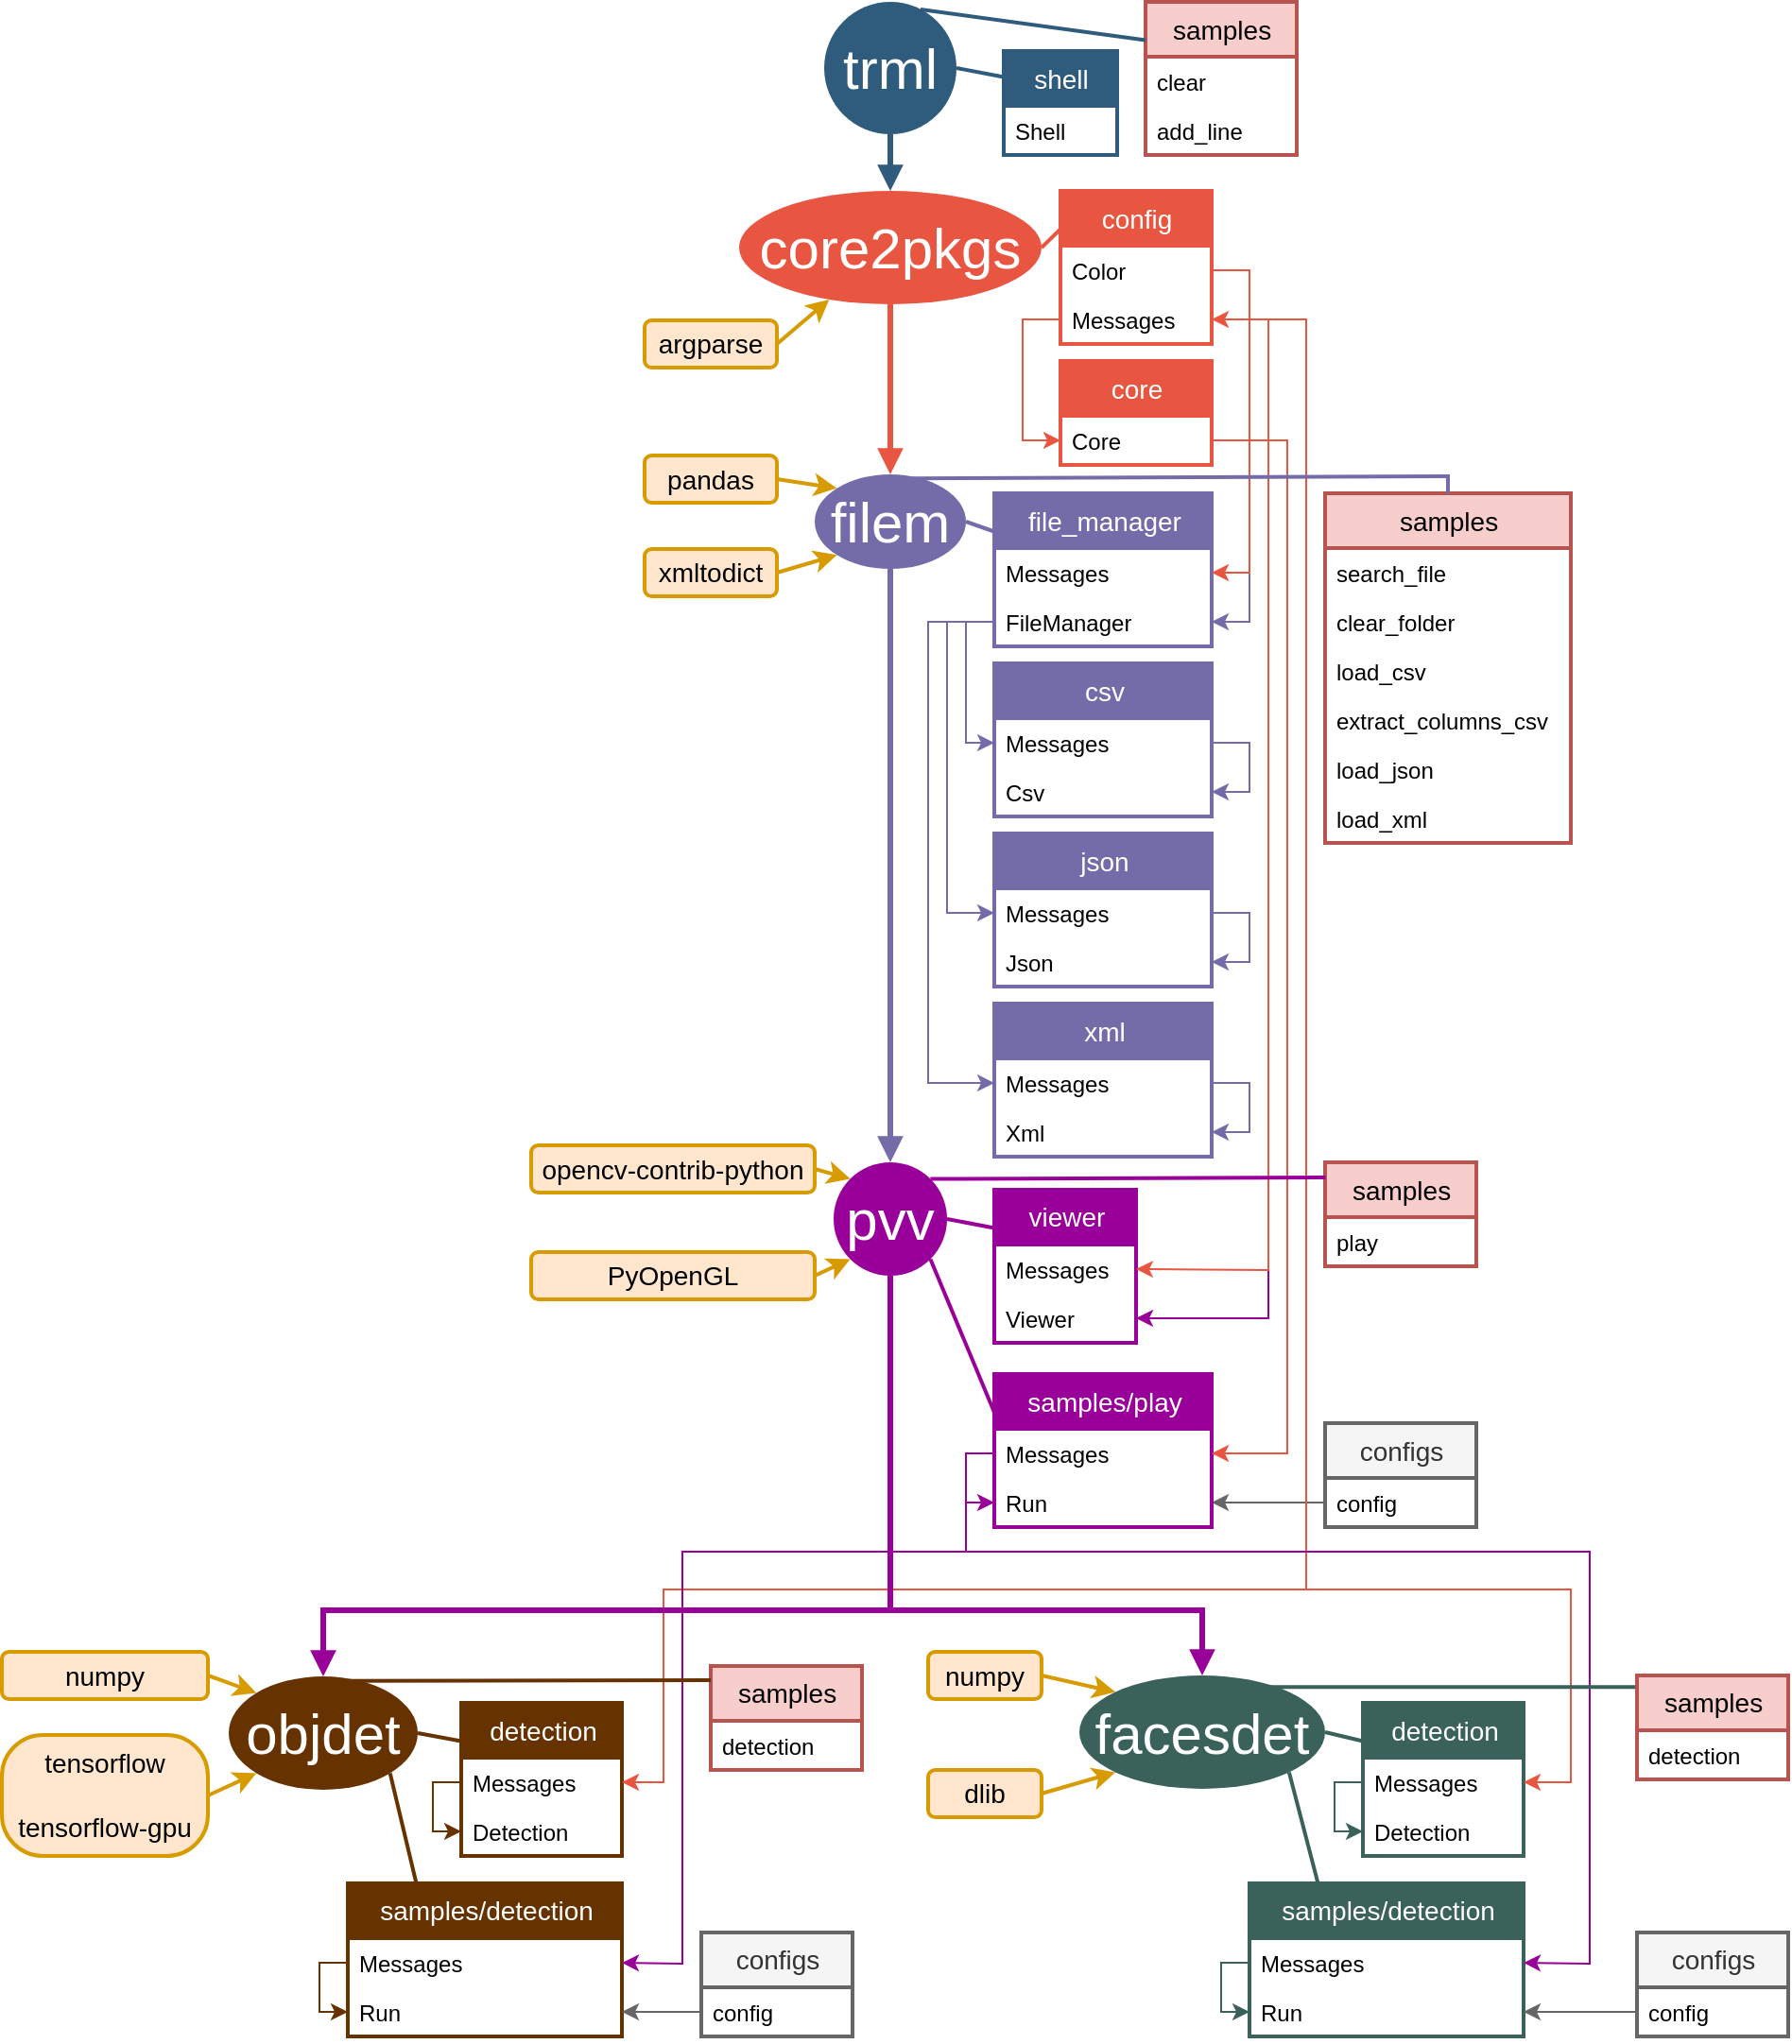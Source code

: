 <mxfile version="12.2.6" type="github" pages="1">
  <diagram id="X22sX5QwYgRkkETN-2Oq" name="Package_tree">
    <mxGraphModel dx="1172" dy="750" grid="1" gridSize="10" guides="1" tooltips="1" connect="1" arrows="1" fold="1" page="1" pageScale="1" pageWidth="827" pageHeight="1169" background="none" math="0" shadow="0">
      <root>
        <mxCell id="0"/>
        <mxCell id="1" parent="0"/>
        <mxCell id="KumTwc9kImUSRbm_J5hq-8" value="" style="edgeStyle=none;endArrow=none;strokeWidth=2;strokeColor=#2F5B7C;html=1;entryX=1;entryY=0.5;entryDx=0;entryDy=0;exitX=0;exitY=0.25;exitDx=0;exitDy=0;" parent="1" source="KumTwc9kImUSRbm_J5hq-26" target="KumTwc9kImUSRbm_J5hq-11" edge="1">
          <mxGeometry x="-644.5" y="-105" width="100" height="100" as="geometry">
            <mxPoint x="1300" y="45" as="sourcePoint"/>
            <mxPoint x="1220" y="50" as="targetPoint"/>
            <Array as="points"/>
          </mxGeometry>
        </mxCell>
        <mxCell id="KumTwc9kImUSRbm_J5hq-64" value="" style="edgeStyle=orthogonalEdgeStyle;rounded=0;orthogonalLoop=1;jettySize=auto;html=1;startSize=30;strokeColor=#2F5B7C;strokeWidth=3;fontSize=30;fontColor=#000000;endArrow=block;endFill=1;" parent="1" source="KumTwc9kImUSRbm_J5hq-11" target="KumTwc9kImUSRbm_J5hq-63" edge="1">
          <mxGeometry relative="1" as="geometry"/>
        </mxCell>
        <mxCell id="KumTwc9kImUSRbm_J5hq-11" value="trml" style="ellipse;whiteSpace=wrap;html=1;shadow=0;fontFamily=Helvetica;fontSize=30;fontColor=#FFFFFF;align=center;strokeColor=none;strokeWidth=6;fillColor=#2F5B7C;fontStyle=0;gradientColor=none;aspect=fixed;" parent="1" vertex="1">
          <mxGeometry x="1205" y="10" width="70" height="70" as="geometry"/>
        </mxCell>
        <mxCell id="KumTwc9kImUSRbm_J5hq-63" value="core2pkgs" style="ellipse;whiteSpace=wrap;html=1;shadow=0;fontFamily=Helvetica;fontSize=30;fontColor=#FFFFFF;align=center;strokeColor=none;strokeWidth=6;fillColor=#E85642;fontStyle=0;gradientColor=none;" parent="1" vertex="1">
          <mxGeometry x="1160" y="110" width="160" height="60" as="geometry"/>
        </mxCell>
        <mxCell id="KumTwc9kImUSRbm_J5hq-26" value="shell" style="swimlane;fontStyle=0;childLayout=stackLayout;horizontal=1;startSize=29;fillColor=#2F5B7C;horizontalStack=0;resizeParent=1;resizeParentMax=0;resizeLast=0;collapsible=1;marginBottom=0;swimlaneFillColor=#ffffff;align=center;fontSize=14;rounded=0;shadow=0;strokeWidth=2;fontColor=#FFFFFF;spacing=2;spacingTop=0;strokeColor=#2F5B7C;swimlaneLine=1;html=1;overflow=visible;" parent="1" vertex="1">
          <mxGeometry x="1300" y="36" width="60" height="55" as="geometry">
            <mxRectangle x="1300" y="10" width="70" height="30" as="alternateBounds"/>
          </mxGeometry>
        </mxCell>
        <mxCell id="KumTwc9kImUSRbm_J5hq-27" value="Shell" style="text;spacingLeft=4;spacingRight=4;overflow=hidden;rotatable=0;points=[[0,0.5],[1,0.5]];portConstraint=eastwest;fontSize=12;perimeterSpacing=0;" parent="KumTwc9kImUSRbm_J5hq-26" vertex="1">
          <mxGeometry y="29" width="60" height="26" as="geometry"/>
        </mxCell>
        <mxCell id="KumTwc9kImUSRbm_J5hq-65" value="" style="edgeStyle=none;endArrow=none;strokeWidth=2;strokeColor=#E85642;html=1;entryX=1;entryY=0.5;entryDx=0;entryDy=0;exitX=0;exitY=0.25;exitDx=0;exitDy=0;rounded=1;" parent="1" source="KumTwc9kImUSRbm_J5hq-66" target="KumTwc9kImUSRbm_J5hq-63" edge="1">
          <mxGeometry x="-609.5" y="-5" width="100" height="100" as="geometry">
            <mxPoint x="1335" y="145" as="sourcePoint"/>
            <mxPoint x="1300.0" y="120" as="targetPoint"/>
            <Array as="points"/>
          </mxGeometry>
        </mxCell>
        <mxCell id="KumTwc9kImUSRbm_J5hq-66" value="config" style="swimlane;fontStyle=0;childLayout=stackLayout;horizontal=1;startSize=29;fillColor=#E85642;horizontalStack=0;resizeParent=1;resizeParentMax=0;resizeLast=0;collapsible=1;marginBottom=0;swimlaneFillColor=#ffffff;align=center;fontSize=14;rounded=0;shadow=0;strokeWidth=2;fontColor=#FFFFFF;spacing=2;spacingTop=0;strokeColor=#E85642;swimlaneLine=1;html=1;overflow=visible;" parent="1" vertex="1">
          <mxGeometry x="1330" y="110" width="80" height="81" as="geometry">
            <mxRectangle x="1330" y="110" width="70" height="30" as="alternateBounds"/>
          </mxGeometry>
        </mxCell>
        <mxCell id="KumTwc9kImUSRbm_J5hq-67" value="Color" style="text;spacingLeft=4;spacingRight=4;overflow=hidden;rotatable=0;points=[[0,0.5],[1,0.5]];portConstraint=eastwest;fontSize=12;perimeterSpacing=0;" parent="KumTwc9kImUSRbm_J5hq-66" vertex="1">
          <mxGeometry y="29" width="80" height="26" as="geometry"/>
        </mxCell>
        <mxCell id="KumTwc9kImUSRbm_J5hq-70" value="Messages" style="text;spacingLeft=4;spacingRight=4;overflow=hidden;rotatable=0;points=[[0,0.5],[1,0.5]];portConstraint=eastwest;fontSize=12;perimeterSpacing=0;" parent="KumTwc9kImUSRbm_J5hq-66" vertex="1">
          <mxGeometry y="55" width="80" height="26" as="geometry"/>
        </mxCell>
        <mxCell id="KumTwc9kImUSRbm_J5hq-71" value="" style="edgeStyle=none;endArrow=classic;strokeWidth=1;strokeColor=#E85642;html=1;entryX=1;entryY=0.5;entryDx=0;entryDy=0;rounded=0;exitX=1;exitY=0.5;exitDx=0;exitDy=0;endFill=1;" parent="KumTwc9kImUSRbm_J5hq-66" source="KumTwc9kImUSRbm_J5hq-67" target="KumTwc9kImUSRbm_J5hq-70" edge="1">
          <mxGeometry x="-1934.5" y="-105" width="100" height="100" as="geometry">
            <mxPoint x="145" y="42" as="sourcePoint"/>
            <mxPoint x="-5.0" y="40" as="targetPoint"/>
            <Array as="points">
              <mxPoint x="100" y="42"/>
              <mxPoint x="100" y="68"/>
            </Array>
          </mxGeometry>
        </mxCell>
        <mxCell id="KumTwc9kImUSRbm_J5hq-69" value="" style="rounded=1;orthogonalLoop=1;jettySize=auto;html=1;startSize=30;endArrow=classic;endFill=1;strokeColor=#D79B00;strokeWidth=2;fontSize=30;fontColor=#000000;exitX=1;exitY=0.5;exitDx=0;exitDy=0;" parent="1" source="KumTwc9kImUSRbm_J5hq-132" target="KumTwc9kImUSRbm_J5hq-63" edge="1">
          <mxGeometry relative="1" as="geometry">
            <mxPoint x="1180" y="190.5" as="sourcePoint"/>
          </mxGeometry>
        </mxCell>
        <mxCell id="KumTwc9kImUSRbm_J5hq-72" value="core" style="swimlane;fontStyle=0;childLayout=stackLayout;horizontal=1;startSize=29;fillColor=#E85642;horizontalStack=0;resizeParent=1;resizeParentMax=0;resizeLast=0;collapsible=1;marginBottom=0;swimlaneFillColor=#ffffff;align=center;fontSize=14;rounded=0;shadow=0;strokeWidth=2;fontColor=#FFFFFF;spacing=2;spacingTop=0;strokeColor=#E85642;swimlaneLine=1;html=1;overflow=visible;" parent="1" vertex="1">
          <mxGeometry x="1330" y="200" width="80" height="55" as="geometry">
            <mxRectangle x="1330" y="200" width="70" height="30" as="alternateBounds"/>
          </mxGeometry>
        </mxCell>
        <mxCell id="KumTwc9kImUSRbm_J5hq-73" value="Core" style="text;spacingLeft=4;spacingRight=4;overflow=hidden;rotatable=0;points=[[0,0.5],[1,0.5]];portConstraint=eastwest;fontSize=12;perimeterSpacing=0;" parent="KumTwc9kImUSRbm_J5hq-72" vertex="1">
          <mxGeometry y="29" width="80" height="26" as="geometry"/>
        </mxCell>
        <mxCell id="KumTwc9kImUSRbm_J5hq-75" value="" style="edgeStyle=none;endArrow=classic;strokeWidth=1;strokeColor=#E85642;html=1;entryX=0;entryY=0.5;entryDx=0;entryDy=0;rounded=0;exitX=0;exitY=0.5;exitDx=0;exitDy=0;endFill=1;" parent="1" source="KumTwc9kImUSRbm_J5hq-70" target="KumTwc9kImUSRbm_J5hq-73" edge="1">
          <mxGeometry x="-599.5" y="95" width="100" height="100" as="geometry">
            <mxPoint x="1480" y="242" as="sourcePoint"/>
            <mxPoint x="1330.0" y="240" as="targetPoint"/>
            <Array as="points">
              <mxPoint x="1310" y="178"/>
              <mxPoint x="1310" y="242"/>
            </Array>
          </mxGeometry>
        </mxCell>
        <mxCell id="KumTwc9kImUSRbm_J5hq-78" value="samples" style="swimlane;fontStyle=0;childLayout=stackLayout;horizontal=1;startSize=29;fillColor=#f8cecc;horizontalStack=0;resizeParent=1;resizeParentMax=0;resizeLast=0;collapsible=1;marginBottom=0;swimlaneFillColor=#ffffff;align=center;fontSize=14;rounded=0;shadow=0;strokeWidth=2;spacing=2;spacingTop=0;strokeColor=#B85450;swimlaneLine=1;html=1;overflow=visible;" parent="1" vertex="1">
          <mxGeometry x="1375" y="10" width="80" height="81" as="geometry">
            <mxRectangle x="1375" y="10" width="70" height="30" as="alternateBounds"/>
          </mxGeometry>
        </mxCell>
        <mxCell id="KumTwc9kImUSRbm_J5hq-79" value="clear" style="text;spacingLeft=4;spacingRight=4;overflow=hidden;rotatable=0;points=[[0,0.5],[1,0.5]];portConstraint=eastwest;fontSize=12;perimeterSpacing=0;" parent="KumTwc9kImUSRbm_J5hq-78" vertex="1">
          <mxGeometry y="29" width="80" height="26" as="geometry"/>
        </mxCell>
        <mxCell id="KumTwc9kImUSRbm_J5hq-80" value="add_line" style="text;spacingLeft=4;spacingRight=4;overflow=hidden;rotatable=0;points=[[0,0.5],[1,0.5]];portConstraint=eastwest;fontSize=12;perimeterSpacing=0;" parent="KumTwc9kImUSRbm_J5hq-78" vertex="1">
          <mxGeometry y="55" width="80" height="26" as="geometry"/>
        </mxCell>
        <mxCell id="KumTwc9kImUSRbm_J5hq-85" value="" style="edgeStyle=none;endArrow=none;strokeWidth=2;strokeColor=#2F5B7C;html=1;rounded=0;exitX=0;exitY=0.25;exitDx=0;exitDy=0;" parent="1" source="KumTwc9kImUSRbm_J5hq-78" edge="1">
          <mxGeometry x="-634.5" y="-95" width="100" height="100" as="geometry">
            <mxPoint x="1470" y="70" as="sourcePoint"/>
            <mxPoint x="1256" y="14" as="targetPoint"/>
          </mxGeometry>
        </mxCell>
        <mxCell id="KumTwc9kImUSRbm_J5hq-86" value="filem" style="ellipse;whiteSpace=wrap;html=1;shadow=0;fontFamily=Helvetica;fontSize=30;fontColor=#FFFFFF;align=center;strokeColor=none;strokeWidth=6;fillColor=#736CA8;fontStyle=0;gradientColor=none;" parent="1" vertex="1">
          <mxGeometry x="1200" y="260" width="80" height="50" as="geometry"/>
        </mxCell>
        <mxCell id="KumTwc9kImUSRbm_J5hq-89" value="" style="edgeStyle=orthogonalEdgeStyle;rounded=0;orthogonalLoop=1;jettySize=auto;html=1;startSize=30;strokeColor=#E85642;strokeWidth=3;fontSize=30;fontColor=#000000;endArrow=block;endFill=1;exitX=0.5;exitY=1;exitDx=0;exitDy=0;entryX=0.5;entryY=0;entryDx=0;entryDy=0;" parent="1" source="KumTwc9kImUSRbm_J5hq-63" target="KumTwc9kImUSRbm_J5hq-86" edge="1">
          <mxGeometry relative="1" as="geometry">
            <mxPoint x="1250" y="90" as="sourcePoint"/>
            <mxPoint x="1250" y="120" as="targetPoint"/>
          </mxGeometry>
        </mxCell>
        <mxCell id="KumTwc9kImUSRbm_J5hq-94" value="" style="rounded=1;orthogonalLoop=1;jettySize=auto;html=1;startSize=30;endArrow=classic;endFill=1;strokeColor=#D79B00;strokeWidth=2;fontSize=30;fontColor=#000000;exitX=1;exitY=0.5;exitDx=0;exitDy=0;entryX=0;entryY=0;entryDx=0;entryDy=0;" parent="1" source="KumTwc9kImUSRbm_J5hq-133" target="KumTwc9kImUSRbm_J5hq-86" edge="1">
          <mxGeometry relative="1" as="geometry">
            <mxPoint x="1197.118" y="273.142" as="targetPoint"/>
            <mxPoint x="1180" y="262.5" as="sourcePoint"/>
          </mxGeometry>
        </mxCell>
        <mxCell id="KumTwc9kImUSRbm_J5hq-99" value="" style="rounded=1;orthogonalLoop=1;jettySize=auto;html=1;startSize=30;endArrow=classic;endFill=1;strokeColor=#D79B00;strokeWidth=2;fontSize=30;fontColor=#000000;exitX=1;exitY=0.5;exitDx=0;exitDy=0;entryX=0;entryY=1;entryDx=0;entryDy=0;" parent="1" source="KumTwc9kImUSRbm_J5hq-134" target="KumTwc9kImUSRbm_J5hq-86" edge="1">
          <mxGeometry relative="1" as="geometry">
            <mxPoint x="1197.118" y="313.142" as="targetPoint"/>
            <mxPoint x="1180" y="312.5" as="sourcePoint"/>
          </mxGeometry>
        </mxCell>
        <mxCell id="KumTwc9kImUSRbm_J5hq-101" value="file_manager" style="swimlane;fontStyle=0;childLayout=stackLayout;horizontal=1;startSize=29;fillColor=#736CA8;horizontalStack=0;resizeParent=1;resizeParentMax=0;resizeLast=0;collapsible=1;marginBottom=0;swimlaneFillColor=#ffffff;align=center;fontSize=14;rounded=0;shadow=0;strokeWidth=2;fontColor=#FFFFFF;spacing=2;spacingTop=0;strokeColor=#736CA8;swimlaneLine=1;html=1;overflow=visible;" parent="1" vertex="1">
          <mxGeometry x="1295" y="270" width="115" height="81" as="geometry">
            <mxRectangle x="1295" y="270" width="70" height="30" as="alternateBounds"/>
          </mxGeometry>
        </mxCell>
        <mxCell id="KumTwc9kImUSRbm_J5hq-102" value="Messages" style="text;spacingLeft=4;spacingRight=4;overflow=hidden;rotatable=0;points=[[0,0.5],[1,0.5]];portConstraint=eastwest;fontSize=12;perimeterSpacing=0;" parent="KumTwc9kImUSRbm_J5hq-101" vertex="1">
          <mxGeometry y="29" width="115" height="26" as="geometry"/>
        </mxCell>
        <mxCell id="KumTwc9kImUSRbm_J5hq-104" value="FileManager" style="text;spacingLeft=4;spacingRight=4;overflow=hidden;rotatable=0;points=[[0,0.5],[1,0.5]];portConstraint=eastwest;fontSize=12;perimeterSpacing=0;" parent="KumTwc9kImUSRbm_J5hq-101" vertex="1">
          <mxGeometry y="55" width="115" height="26" as="geometry"/>
        </mxCell>
        <mxCell id="KumTwc9kImUSRbm_J5hq-105" value="" style="edgeStyle=none;endArrow=classic;strokeWidth=1;strokeColor=#736CA8;html=1;entryX=1;entryY=0.5;entryDx=0;entryDy=0;rounded=0;endFill=1;" parent="KumTwc9kImUSRbm_J5hq-101" target="KumTwc9kImUSRbm_J5hq-104" edge="1">
          <mxGeometry x="-3219.5" y="-365" width="100" height="100" as="geometry">
            <mxPoint x="135" y="42" as="sourcePoint"/>
            <mxPoint x="125" y="-82" as="targetPoint"/>
            <Array as="points">
              <mxPoint x="135" y="68"/>
            </Array>
          </mxGeometry>
        </mxCell>
        <mxCell id="KumTwc9kImUSRbm_J5hq-103" value="" style="edgeStyle=none;endArrow=none;strokeWidth=2;strokeColor=#736CA8;html=1;entryX=1;entryY=0.5;entryDx=0;entryDy=0;exitX=0;exitY=0.25;exitDx=0;exitDy=0;rounded=1;" parent="1" source="KumTwc9kImUSRbm_J5hq-101" target="KumTwc9kImUSRbm_J5hq-86" edge="1">
          <mxGeometry x="-599.5" y="5" width="100" height="100" as="geometry">
            <mxPoint x="1340" y="162" as="sourcePoint"/>
            <mxPoint x="1330.0" y="150" as="targetPoint"/>
            <Array as="points"/>
          </mxGeometry>
        </mxCell>
        <mxCell id="KumTwc9kImUSRbm_J5hq-106" value="" style="edgeStyle=none;endArrow=classic;strokeWidth=1;strokeColor=#E85642;html=1;rounded=0;endFill=1;entryX=1;entryY=0.5;entryDx=0;entryDy=0;" parent="1" target="KumTwc9kImUSRbm_J5hq-102" edge="1">
          <mxGeometry x="-3209.5" y="-355" width="100" height="100" as="geometry">
            <mxPoint x="1430" y="178" as="sourcePoint"/>
            <mxPoint x="1410" y="310" as="targetPoint"/>
            <Array as="points">
              <mxPoint x="1430" y="312"/>
            </Array>
          </mxGeometry>
        </mxCell>
        <mxCell id="KumTwc9kImUSRbm_J5hq-108" value="csv" style="swimlane;fontStyle=0;childLayout=stackLayout;horizontal=1;startSize=29;fillColor=#736CA8;horizontalStack=0;resizeParent=1;resizeParentMax=0;resizeLast=0;collapsible=1;marginBottom=0;swimlaneFillColor=#ffffff;align=center;fontSize=14;rounded=0;shadow=0;strokeWidth=2;fontColor=#FFFFFF;spacing=2;spacingTop=0;strokeColor=#736CA8;swimlaneLine=1;html=1;overflow=visible;" parent="1" vertex="1">
          <mxGeometry x="1295" y="360" width="115" height="81" as="geometry">
            <mxRectangle x="1300" y="260" width="70" height="30" as="alternateBounds"/>
          </mxGeometry>
        </mxCell>
        <mxCell id="KumTwc9kImUSRbm_J5hq-109" value="Messages" style="text;spacingLeft=4;spacingRight=4;overflow=hidden;rotatable=0;points=[[0,0.5],[1,0.5]];portConstraint=eastwest;fontSize=12;perimeterSpacing=0;" parent="KumTwc9kImUSRbm_J5hq-108" vertex="1">
          <mxGeometry y="29" width="115" height="26" as="geometry"/>
        </mxCell>
        <mxCell id="KumTwc9kImUSRbm_J5hq-110" value="Csv" style="text;spacingLeft=4;spacingRight=4;overflow=hidden;rotatable=0;points=[[0,0.5],[1,0.5]];portConstraint=eastwest;fontSize=12;perimeterSpacing=0;" parent="KumTwc9kImUSRbm_J5hq-108" vertex="1">
          <mxGeometry y="55" width="115" height="26" as="geometry"/>
        </mxCell>
        <mxCell id="KumTwc9kImUSRbm_J5hq-112" value="" style="edgeStyle=none;endArrow=classic;strokeWidth=1;strokeColor=#736CA8;html=1;entryX=1;entryY=0.5;entryDx=0;entryDy=0;rounded=0;endFill=1;exitX=1;exitY=0.5;exitDx=0;exitDy=0;" parent="KumTwc9kImUSRbm_J5hq-108" source="KumTwc9kImUSRbm_J5hq-109" target="KumTwc9kImUSRbm_J5hq-110" edge="1">
          <mxGeometry x="-3209.5" y="-355" width="100" height="100" as="geometry">
            <mxPoint x="165" y="42" as="sourcePoint"/>
            <mxPoint x="125" y="52.0" as="targetPoint"/>
            <Array as="points">
              <mxPoint x="135" y="42"/>
              <mxPoint x="135" y="68"/>
            </Array>
          </mxGeometry>
        </mxCell>
        <mxCell id="KumTwc9kImUSRbm_J5hq-111" value="" style="edgeStyle=none;endArrow=classic;strokeWidth=1;strokeColor=#736CA8;html=1;entryX=0;entryY=0.5;entryDx=0;entryDy=0;rounded=0;endFill=1;exitX=0;exitY=0.5;exitDx=0;exitDy=0;" parent="1" source="KumTwc9kImUSRbm_J5hq-104" target="KumTwc9kImUSRbm_J5hq-109" edge="1">
          <mxGeometry x="-1924.5" y="-5" width="100" height="100" as="geometry">
            <mxPoint x="1450" y="338" as="sourcePoint"/>
            <mxPoint x="1420" y="278" as="targetPoint"/>
            <Array as="points">
              <mxPoint x="1280" y="338"/>
              <mxPoint x="1280" y="402"/>
            </Array>
          </mxGeometry>
        </mxCell>
        <mxCell id="KumTwc9kImUSRbm_J5hq-113" value="json" style="swimlane;fontStyle=0;childLayout=stackLayout;horizontal=1;startSize=29;fillColor=#736CA8;horizontalStack=0;resizeParent=1;resizeParentMax=0;resizeLast=0;collapsible=1;marginBottom=0;swimlaneFillColor=#ffffff;align=center;fontSize=14;rounded=0;shadow=0;strokeWidth=2;fontColor=#FFFFFF;spacing=2;spacingTop=0;strokeColor=#736CA8;swimlaneLine=1;html=1;overflow=visible;" parent="1" vertex="1">
          <mxGeometry x="1295" y="450" width="115" height="81" as="geometry">
            <mxRectangle x="1300" y="260" width="70" height="30" as="alternateBounds"/>
          </mxGeometry>
        </mxCell>
        <mxCell id="KumTwc9kImUSRbm_J5hq-114" value="Messages" style="text;spacingLeft=4;spacingRight=4;overflow=hidden;rotatable=0;points=[[0,0.5],[1,0.5]];portConstraint=eastwest;fontSize=12;perimeterSpacing=0;" parent="KumTwc9kImUSRbm_J5hq-113" vertex="1">
          <mxGeometry y="29" width="115" height="26" as="geometry"/>
        </mxCell>
        <mxCell id="KumTwc9kImUSRbm_J5hq-115" value="Json" style="text;spacingLeft=4;spacingRight=4;overflow=hidden;rotatable=0;points=[[0,0.5],[1,0.5]];portConstraint=eastwest;fontSize=12;perimeterSpacing=0;" parent="KumTwc9kImUSRbm_J5hq-113" vertex="1">
          <mxGeometry y="55" width="115" height="26" as="geometry"/>
        </mxCell>
        <mxCell id="KumTwc9kImUSRbm_J5hq-116" value="" style="edgeStyle=none;endArrow=classic;strokeWidth=1;strokeColor=#736CA8;html=1;entryX=1;entryY=0.5;entryDx=0;entryDy=0;rounded=0;endFill=1;exitX=1;exitY=0.5;exitDx=0;exitDy=0;" parent="KumTwc9kImUSRbm_J5hq-113" source="KumTwc9kImUSRbm_J5hq-114" target="KumTwc9kImUSRbm_J5hq-115" edge="1">
          <mxGeometry x="-3209.5" y="-355" width="100" height="100" as="geometry">
            <mxPoint x="165" y="42" as="sourcePoint"/>
            <mxPoint x="125" y="52.0" as="targetPoint"/>
            <Array as="points">
              <mxPoint x="135" y="42"/>
              <mxPoint x="135" y="68"/>
            </Array>
          </mxGeometry>
        </mxCell>
        <mxCell id="KumTwc9kImUSRbm_J5hq-117" value="" style="edgeStyle=none;endArrow=classic;strokeWidth=1;strokeColor=#736CA8;html=1;entryX=0;entryY=0.5;entryDx=0;entryDy=0;rounded=0;endFill=1;exitX=0;exitY=0.5;exitDx=0;exitDy=0;" parent="1" target="KumTwc9kImUSRbm_J5hq-114" edge="1">
          <mxGeometry x="-1939.5" y="-5" width="100" height="100" as="geometry">
            <mxPoint x="1280" y="338.0" as="sourcePoint"/>
            <mxPoint x="1280" y="402.0" as="targetPoint"/>
            <Array as="points">
              <mxPoint x="1270" y="338"/>
              <mxPoint x="1270" y="420"/>
              <mxPoint x="1270" y="492"/>
            </Array>
          </mxGeometry>
        </mxCell>
        <mxCell id="KumTwc9kImUSRbm_J5hq-118" value="xml" style="swimlane;fontStyle=0;childLayout=stackLayout;horizontal=1;startSize=29;fillColor=#736CA8;horizontalStack=0;resizeParent=1;resizeParentMax=0;resizeLast=0;collapsible=1;marginBottom=0;swimlaneFillColor=#ffffff;align=center;fontSize=14;rounded=0;shadow=0;strokeWidth=2;fontColor=#FFFFFF;spacing=2;spacingTop=0;strokeColor=#736CA8;swimlaneLine=1;html=1;overflow=visible;" parent="1" vertex="1">
          <mxGeometry x="1295" y="540" width="115" height="81" as="geometry">
            <mxRectangle x="1300" y="260" width="70" height="30" as="alternateBounds"/>
          </mxGeometry>
        </mxCell>
        <mxCell id="KumTwc9kImUSRbm_J5hq-119" value="Messages" style="text;spacingLeft=4;spacingRight=4;overflow=hidden;rotatable=0;points=[[0,0.5],[1,0.5]];portConstraint=eastwest;fontSize=12;perimeterSpacing=0;" parent="KumTwc9kImUSRbm_J5hq-118" vertex="1">
          <mxGeometry y="29" width="115" height="26" as="geometry"/>
        </mxCell>
        <mxCell id="KumTwc9kImUSRbm_J5hq-120" value="Xml" style="text;spacingLeft=4;spacingRight=4;overflow=hidden;rotatable=0;points=[[0,0.5],[1,0.5]];portConstraint=eastwest;fontSize=12;perimeterSpacing=0;" parent="KumTwc9kImUSRbm_J5hq-118" vertex="1">
          <mxGeometry y="55" width="115" height="26" as="geometry"/>
        </mxCell>
        <mxCell id="KumTwc9kImUSRbm_J5hq-121" value="" style="edgeStyle=none;endArrow=classic;strokeWidth=1;strokeColor=#736CA8;html=1;entryX=1;entryY=0.5;entryDx=0;entryDy=0;rounded=0;endFill=1;exitX=1;exitY=0.5;exitDx=0;exitDy=0;" parent="KumTwc9kImUSRbm_J5hq-118" source="KumTwc9kImUSRbm_J5hq-119" target="KumTwc9kImUSRbm_J5hq-120" edge="1">
          <mxGeometry x="-3209.5" y="-355" width="100" height="100" as="geometry">
            <mxPoint x="165" y="42" as="sourcePoint"/>
            <mxPoint x="125" y="52.0" as="targetPoint"/>
            <Array as="points">
              <mxPoint x="135" y="42"/>
              <mxPoint x="135" y="68"/>
            </Array>
          </mxGeometry>
        </mxCell>
        <mxCell id="KumTwc9kImUSRbm_J5hq-122" value="" style="edgeStyle=none;endArrow=classic;strokeWidth=1;strokeColor=#736CA8;html=1;entryX=0;entryY=0.5;entryDx=0;entryDy=0;rounded=0;endFill=1;" parent="1" target="KumTwc9kImUSRbm_J5hq-119" edge="1">
          <mxGeometry x="-1954.5" y="-5" width="100" height="100" as="geometry">
            <mxPoint x="1270" y="338" as="sourcePoint"/>
            <mxPoint x="1280" y="492.0" as="targetPoint"/>
            <Array as="points">
              <mxPoint x="1260" y="338"/>
              <mxPoint x="1260" y="582"/>
            </Array>
          </mxGeometry>
        </mxCell>
        <mxCell id="KumTwc9kImUSRbm_J5hq-123" value="samples" style="swimlane;fontStyle=0;childLayout=stackLayout;horizontal=1;startSize=29;fillColor=#f8cecc;horizontalStack=0;resizeParent=1;resizeParentMax=0;resizeLast=0;collapsible=1;marginBottom=0;swimlaneFillColor=#ffffff;align=center;fontSize=14;rounded=0;shadow=0;strokeWidth=2;spacing=2;spacingTop=0;strokeColor=#B85450;swimlaneLine=1;html=1;overflow=visible;" parent="1" vertex="1">
          <mxGeometry x="1470" y="270" width="130" height="185" as="geometry">
            <mxRectangle x="1450" y="270" width="70" height="30" as="alternateBounds"/>
          </mxGeometry>
        </mxCell>
        <mxCell id="KumTwc9kImUSRbm_J5hq-124" value="search_file" style="text;spacingLeft=4;spacingRight=4;overflow=hidden;rotatable=0;points=[[0,0.5],[1,0.5]];portConstraint=eastwest;fontSize=12;perimeterSpacing=0;" parent="KumTwc9kImUSRbm_J5hq-123" vertex="1">
          <mxGeometry y="29" width="130" height="26" as="geometry"/>
        </mxCell>
        <mxCell id="KumTwc9kImUSRbm_J5hq-125" value="clear_folder" style="text;spacingLeft=4;spacingRight=4;overflow=hidden;rotatable=0;points=[[0,0.5],[1,0.5]];portConstraint=eastwest;fontSize=12;perimeterSpacing=0;" parent="KumTwc9kImUSRbm_J5hq-123" vertex="1">
          <mxGeometry y="55" width="130" height="26" as="geometry"/>
        </mxCell>
        <mxCell id="KumTwc9kImUSRbm_J5hq-127" value="load_csv" style="text;spacingLeft=4;spacingRight=4;overflow=hidden;rotatable=0;points=[[0,0.5],[1,0.5]];portConstraint=eastwest;fontSize=12;perimeterSpacing=0;" parent="KumTwc9kImUSRbm_J5hq-123" vertex="1">
          <mxGeometry y="81" width="130" height="26" as="geometry"/>
        </mxCell>
        <mxCell id="KumTwc9kImUSRbm_J5hq-128" value="extract_columns_csv" style="text;spacingLeft=4;spacingRight=4;overflow=hidden;rotatable=0;points=[[0,0.5],[1,0.5]];portConstraint=eastwest;fontSize=12;perimeterSpacing=0;" parent="KumTwc9kImUSRbm_J5hq-123" vertex="1">
          <mxGeometry y="107" width="130" height="26" as="geometry"/>
        </mxCell>
        <mxCell id="KumTwc9kImUSRbm_J5hq-129" value="load_json" style="text;spacingLeft=4;spacingRight=4;overflow=hidden;rotatable=0;points=[[0,0.5],[1,0.5]];portConstraint=eastwest;fontSize=12;perimeterSpacing=0;" parent="KumTwc9kImUSRbm_J5hq-123" vertex="1">
          <mxGeometry y="133" width="130" height="26" as="geometry"/>
        </mxCell>
        <mxCell id="KumTwc9kImUSRbm_J5hq-130" value="load_xml" style="text;spacingLeft=4;spacingRight=4;overflow=hidden;rotatable=0;points=[[0,0.5],[1,0.5]];portConstraint=eastwest;fontSize=12;perimeterSpacing=0;" parent="KumTwc9kImUSRbm_J5hq-123" vertex="1">
          <mxGeometry y="159" width="130" height="26" as="geometry"/>
        </mxCell>
        <mxCell id="KumTwc9kImUSRbm_J5hq-132" value="argparse" style="rounded=1;whiteSpace=wrap;html=1;shadow=0;glass=0;comic=0;strokeColor=#d79b00;strokeWidth=2;fillColor=#ffe6cc;fontSize=14;align=center;" parent="1" vertex="1">
          <mxGeometry x="1110" y="178.5" width="70" height="25" as="geometry"/>
        </mxCell>
        <mxCell id="KumTwc9kImUSRbm_J5hq-133" value="pandas" style="rounded=1;whiteSpace=wrap;html=1;shadow=0;glass=0;comic=0;strokeColor=#d79b00;strokeWidth=2;fillColor=#ffe6cc;fontSize=14;align=center;" parent="1" vertex="1">
          <mxGeometry x="1110" y="250" width="70" height="25" as="geometry"/>
        </mxCell>
        <mxCell id="KumTwc9kImUSRbm_J5hq-134" value="xmltodict" style="rounded=1;whiteSpace=wrap;html=1;shadow=0;glass=0;comic=0;strokeColor=#d79b00;strokeWidth=2;fillColor=#ffe6cc;fontSize=14;align=center;" parent="1" vertex="1">
          <mxGeometry x="1110" y="299.5" width="70" height="25" as="geometry"/>
        </mxCell>
        <mxCell id="KumTwc9kImUSRbm_J5hq-135" value="pvv" style="ellipse;whiteSpace=wrap;html=1;shadow=0;fontFamily=Helvetica;fontSize=30;fontColor=#FFFFFF;align=center;strokeColor=none;strokeWidth=6;fillColor=#990099;fontStyle=0;gradientColor=none;" parent="1" vertex="1">
          <mxGeometry x="1210" y="624" width="60" height="60" as="geometry"/>
        </mxCell>
        <mxCell id="KumTwc9kImUSRbm_J5hq-138" value="" style="edgeStyle=orthogonalEdgeStyle;rounded=0;orthogonalLoop=1;jettySize=auto;html=1;startSize=30;strokeColor=#736CA8;strokeWidth=3;fontSize=30;fontColor=#000000;endArrow=block;endFill=1;exitX=0.5;exitY=1;exitDx=0;exitDy=0;entryX=0.5;entryY=0;entryDx=0;entryDy=0;" parent="1" source="KumTwc9kImUSRbm_J5hq-86" target="KumTwc9kImUSRbm_J5hq-135" edge="1">
          <mxGeometry relative="1" as="geometry">
            <mxPoint x="1239.534" y="324.259" as="sourcePoint"/>
            <mxPoint x="1239.534" y="414.603" as="targetPoint"/>
            <Array as="points">
              <mxPoint x="1240" y="500"/>
              <mxPoint x="1240" y="500"/>
            </Array>
          </mxGeometry>
        </mxCell>
        <mxCell id="KumTwc9kImUSRbm_J5hq-139" value="" style="rounded=1;orthogonalLoop=1;jettySize=auto;html=1;startSize=30;endArrow=classic;endFill=1;strokeColor=#D79B00;strokeWidth=2;fontSize=30;fontColor=#000000;exitX=1;exitY=0.5;exitDx=0;exitDy=0;entryX=0;entryY=0;entryDx=0;entryDy=0;" parent="1" source="KumTwc9kImUSRbm_J5hq-140" target="KumTwc9kImUSRbm_J5hq-135" edge="1">
          <mxGeometry relative="1" as="geometry">
            <mxPoint x="1210.618" y="641.384" as="targetPoint"/>
            <mxPoint x="1179" y="636.5" as="sourcePoint"/>
          </mxGeometry>
        </mxCell>
        <mxCell id="KumTwc9kImUSRbm_J5hq-140" value="opencv-contrib-python" style="rounded=1;whiteSpace=wrap;html=1;shadow=0;glass=0;comic=0;strokeColor=#d79b00;strokeWidth=2;fillColor=#ffe6cc;fontSize=14;align=center;" parent="1" vertex="1">
          <mxGeometry x="1050" y="615" width="150" height="25" as="geometry"/>
        </mxCell>
        <mxCell id="KumTwc9kImUSRbm_J5hq-141" value="" style="rounded=1;orthogonalLoop=1;jettySize=auto;html=1;startSize=30;endArrow=classic;endFill=1;strokeColor=#D79B00;strokeWidth=2;fontSize=30;fontColor=#000000;exitX=1;exitY=0.5;exitDx=0;exitDy=0;entryX=0;entryY=1;entryDx=0;entryDy=0;" parent="1" source="KumTwc9kImUSRbm_J5hq-142" target="KumTwc9kImUSRbm_J5hq-135" edge="1">
          <mxGeometry relative="1" as="geometry">
            <mxPoint x="1218.787" y="689.287" as="targetPoint"/>
            <mxPoint x="1179" y="693" as="sourcePoint"/>
          </mxGeometry>
        </mxCell>
        <mxCell id="KumTwc9kImUSRbm_J5hq-142" value="PyOpenGL" style="rounded=1;whiteSpace=wrap;html=1;shadow=0;glass=0;comic=0;strokeColor=#d79b00;strokeWidth=2;fillColor=#ffe6cc;fontSize=14;align=center;" parent="1" vertex="1">
          <mxGeometry x="1050" y="671.5" width="150" height="25" as="geometry"/>
        </mxCell>
        <mxCell id="KumTwc9kImUSRbm_J5hq-143" value="viewer" style="swimlane;fontStyle=0;childLayout=stackLayout;horizontal=1;startSize=29;fillColor=#990099;horizontalStack=0;resizeParent=1;resizeParentMax=0;resizeLast=0;collapsible=1;marginBottom=0;swimlaneFillColor=#ffffff;align=center;fontSize=14;rounded=0;shadow=0;strokeWidth=2;fontColor=#FFFFFF;spacing=2;spacingTop=0;strokeColor=#990099;swimlaneLine=1;html=1;overflow=visible;" parent="1" vertex="1">
          <mxGeometry x="1295" y="638.5" width="75" height="81" as="geometry">
            <mxRectangle x="1295" y="270" width="70" height="30" as="alternateBounds"/>
          </mxGeometry>
        </mxCell>
        <mxCell id="KumTwc9kImUSRbm_J5hq-144" value="Messages" style="text;spacingLeft=4;spacingRight=4;overflow=hidden;rotatable=0;points=[[0,0.5],[1,0.5]];portConstraint=eastwest;fontSize=12;perimeterSpacing=0;" parent="KumTwc9kImUSRbm_J5hq-143" vertex="1">
          <mxGeometry y="29" width="75" height="26" as="geometry"/>
        </mxCell>
        <mxCell id="KumTwc9kImUSRbm_J5hq-148" value="Viewer" style="text;spacingLeft=4;spacingRight=4;overflow=hidden;rotatable=0;points=[[0,0.5],[1,0.5]];portConstraint=eastwest;fontSize=12;perimeterSpacing=0;" parent="KumTwc9kImUSRbm_J5hq-143" vertex="1">
          <mxGeometry y="55" width="75" height="26" as="geometry"/>
        </mxCell>
        <mxCell id="KumTwc9kImUSRbm_J5hq-150" value="" style="edgeStyle=none;endArrow=classic;strokeWidth=1;strokeColor=#990099;html=1;entryX=1;entryY=0.5;entryDx=0;entryDy=0;rounded=0;endFill=1;" parent="KumTwc9kImUSRbm_J5hq-143" target="KumTwc9kImUSRbm_J5hq-148" edge="1">
          <mxGeometry x="-4504.5" y="-985" width="100" height="100" as="geometry">
            <mxPoint x="145" y="42" as="sourcePoint"/>
            <mxPoint x="125" y="-282.0" as="targetPoint"/>
            <Array as="points">
              <mxPoint x="145" y="42"/>
              <mxPoint x="145" y="68"/>
            </Array>
          </mxGeometry>
        </mxCell>
        <mxCell id="KumTwc9kImUSRbm_J5hq-147" value="" style="edgeStyle=none;endArrow=none;strokeWidth=2;strokeColor=#990099;html=1;entryX=1;entryY=0.5;entryDx=0;entryDy=0;exitX=0;exitY=0.25;exitDx=0;exitDy=0;rounded=1;" parent="1" source="KumTwc9kImUSRbm_J5hq-143" target="KumTwc9kImUSRbm_J5hq-135" edge="1">
          <mxGeometry x="-589.5" y="9" width="100" height="100" as="geometry">
            <mxPoint x="1305" y="314.5" as="sourcePoint"/>
            <mxPoint x="1290" y="289" as="targetPoint"/>
            <Array as="points"/>
          </mxGeometry>
        </mxCell>
        <mxCell id="KumTwc9kImUSRbm_J5hq-149" value="" style="edgeStyle=none;endArrow=classic;strokeWidth=1;strokeColor=#E85642;html=1;rounded=0;endFill=1;entryX=1;entryY=0.5;entryDx=0;entryDy=0;" parent="1" target="KumTwc9kImUSRbm_J5hq-144" edge="1">
          <mxGeometry x="-3199.5" y="-345" width="100" height="100" as="geometry">
            <mxPoint x="1430" y="178" as="sourcePoint"/>
            <mxPoint x="1420" y="322.0" as="targetPoint"/>
            <Array as="points">
              <mxPoint x="1440" y="178"/>
              <mxPoint x="1440" y="681"/>
            </Array>
          </mxGeometry>
        </mxCell>
        <mxCell id="KumTwc9kImUSRbm_J5hq-151" value="samples" style="swimlane;fontStyle=0;childLayout=stackLayout;horizontal=1;startSize=29;fillColor=#f8cecc;horizontalStack=0;resizeParent=1;resizeParentMax=0;resizeLast=0;collapsible=1;marginBottom=0;swimlaneFillColor=#ffffff;align=center;fontSize=14;rounded=0;shadow=0;strokeWidth=2;spacing=2;spacingTop=0;strokeColor=#B85450;swimlaneLine=1;html=1;overflow=visible;" parent="1" vertex="1">
          <mxGeometry x="1470" y="624" width="80" height="55" as="geometry">
            <mxRectangle x="1450" y="270" width="70" height="30" as="alternateBounds"/>
          </mxGeometry>
        </mxCell>
        <mxCell id="KumTwc9kImUSRbm_J5hq-152" value="play" style="text;spacingLeft=4;spacingRight=4;overflow=hidden;rotatable=0;points=[[0,0.5],[1,0.5]];portConstraint=eastwest;fontSize=12;perimeterSpacing=0;" parent="KumTwc9kImUSRbm_J5hq-151" vertex="1">
          <mxGeometry y="29" width="80" height="26" as="geometry"/>
        </mxCell>
        <mxCell id="KumTwc9kImUSRbm_J5hq-159" value="configs" style="swimlane;fontStyle=0;childLayout=stackLayout;horizontal=1;startSize=29;fillColor=#f5f5f5;horizontalStack=0;resizeParent=1;resizeParentMax=0;resizeLast=0;collapsible=1;marginBottom=0;swimlaneFillColor=#ffffff;align=center;fontSize=14;rounded=0;shadow=0;strokeWidth=2;spacing=2;spacingTop=0;strokeColor=#666666;swimlaneLine=1;html=1;overflow=visible;fontColor=#333333;" parent="1" vertex="1">
          <mxGeometry x="1470" y="762" width="80" height="55" as="geometry">
            <mxRectangle x="1450" y="270" width="70" height="30" as="alternateBounds"/>
          </mxGeometry>
        </mxCell>
        <mxCell id="KumTwc9kImUSRbm_J5hq-160" value="config" style="text;spacingLeft=4;spacingRight=4;overflow=hidden;rotatable=0;points=[[0,0.5],[1,0.5]];portConstraint=eastwest;fontSize=12;perimeterSpacing=0;" parent="KumTwc9kImUSRbm_J5hq-159" vertex="1">
          <mxGeometry y="29" width="80" height="26" as="geometry"/>
        </mxCell>
        <mxCell id="KumTwc9kImUSRbm_J5hq-161" value="" style="edgeStyle=none;endArrow=classic;strokeWidth=1;strokeColor=#666666;html=1;rounded=0;endFill=1;exitX=0;exitY=0.5;exitDx=0;exitDy=0;entryX=1;entryY=0.5;entryDx=0;entryDy=0;" parent="1" source="KumTwc9kImUSRbm_J5hq-160" target="7cVted1-Jx99jV1-x10M-3" edge="1">
          <mxGeometry x="-4494.5" y="-975" width="100" height="100" as="geometry">
            <mxPoint x="1450" y="690.5" as="sourcePoint"/>
            <mxPoint x="1590" y="800" as="targetPoint"/>
            <Array as="points"/>
          </mxGeometry>
        </mxCell>
        <mxCell id="7cVted1-Jx99jV1-x10M-1" value="samples/play" style="swimlane;fontStyle=0;childLayout=stackLayout;horizontal=1;startSize=29;fillColor=#990099;horizontalStack=0;resizeParent=1;resizeParentMax=0;resizeLast=0;collapsible=1;marginBottom=0;swimlaneFillColor=#ffffff;align=center;fontSize=14;rounded=0;shadow=0;strokeWidth=2;fontColor=#FFFFFF;spacing=2;spacingTop=0;strokeColor=#990099;swimlaneLine=1;html=1;overflow=visible;" parent="1" vertex="1">
          <mxGeometry x="1295" y="736" width="115" height="81" as="geometry">
            <mxRectangle x="1295" y="270" width="70" height="30" as="alternateBounds"/>
          </mxGeometry>
        </mxCell>
        <mxCell id="7cVted1-Jx99jV1-x10M-2" value="Messages" style="text;spacingLeft=4;spacingRight=4;overflow=hidden;rotatable=0;points=[[0,0.5],[1,0.5]];portConstraint=eastwest;fontSize=12;perimeterSpacing=0;" parent="7cVted1-Jx99jV1-x10M-1" vertex="1">
          <mxGeometry y="29" width="115" height="26" as="geometry"/>
        </mxCell>
        <mxCell id="7cVted1-Jx99jV1-x10M-3" value="Run" style="text;spacingLeft=4;spacingRight=4;overflow=hidden;rotatable=0;points=[[0,0.5],[1,0.5]];portConstraint=eastwest;fontSize=12;perimeterSpacing=0;" parent="7cVted1-Jx99jV1-x10M-1" vertex="1">
          <mxGeometry y="55" width="115" height="26" as="geometry"/>
        </mxCell>
        <mxCell id="7cVted1-Jx99jV1-x10M-7" value="" style="edgeStyle=none;endArrow=classic;strokeWidth=1;strokeColor=#990099;html=1;rounded=0;endFill=1;exitX=0;exitY=0.5;exitDx=0;exitDy=0;entryX=0;entryY=0.5;entryDx=0;entryDy=0;" parent="7cVted1-Jx99jV1-x10M-1" source="7cVted1-Jx99jV1-x10M-2" target="7cVted1-Jx99jV1-x10M-3" edge="1">
          <mxGeometry x="-5779.5" y="-1701" width="100" height="100" as="geometry">
            <mxPoint x="175" y="78" as="sourcePoint"/>
            <mxPoint x="125" y="78" as="targetPoint"/>
            <Array as="points">
              <mxPoint x="-15" y="42"/>
              <mxPoint x="-15" y="68"/>
            </Array>
          </mxGeometry>
        </mxCell>
        <mxCell id="7cVted1-Jx99jV1-x10M-5" value="" style="edgeStyle=none;endArrow=none;strokeWidth=2;strokeColor=#990099;html=1;entryX=1;entryY=1;entryDx=0;entryDy=0;exitX=0;exitY=0.25;exitDx=0;exitDy=0;rounded=1;" parent="1" source="7cVted1-Jx99jV1-x10M-1" target="KumTwc9kImUSRbm_J5hq-135" edge="1">
          <mxGeometry x="-579.5" y="19" width="100" height="100" as="geometry">
            <mxPoint x="1305" y="689" as="sourcePoint"/>
            <mxPoint x="1280" y="664" as="targetPoint"/>
            <Array as="points"/>
          </mxGeometry>
        </mxCell>
        <mxCell id="7cVted1-Jx99jV1-x10M-6" value="" style="edgeStyle=none;endArrow=classic;strokeWidth=1;strokeColor=#E85642;html=1;rounded=0;endFill=1;entryX=1;entryY=0.5;entryDx=0;entryDy=0;exitX=1;exitY=0.5;exitDx=0;exitDy=0;" parent="1" source="KumTwc9kImUSRbm_J5hq-73" target="7cVted1-Jx99jV1-x10M-2" edge="1">
          <mxGeometry x="-3139.5" y="-345.5" width="100" height="100" as="geometry">
            <mxPoint x="1490" y="177.5" as="sourcePoint"/>
            <mxPoint x="1430" y="680" as="targetPoint"/>
            <Array as="points">
              <mxPoint x="1450" y="242"/>
              <mxPoint x="1450" y="778"/>
            </Array>
          </mxGeometry>
        </mxCell>
        <mxCell id="POE3NfWI53jzp_1K2MlO-3" value="facesdet" style="ellipse;whiteSpace=wrap;html=1;shadow=0;fontFamily=Helvetica;fontSize=30;fontColor=#FFFFFF;align=center;strokeColor=none;strokeWidth=6;fillColor=#3A615A;fontStyle=0;gradientColor=none;" parent="1" vertex="1">
          <mxGeometry x="1340" y="895.5" width="130" height="60" as="geometry"/>
        </mxCell>
        <mxCell id="POE3NfWI53jzp_1K2MlO-4" value="" style="rounded=1;orthogonalLoop=1;jettySize=auto;html=1;startSize=30;endArrow=classic;endFill=1;strokeColor=#D79B00;strokeWidth=2;fontSize=30;fontColor=#000000;exitX=1;exitY=0.5;exitDx=0;exitDy=0;entryX=0;entryY=0;entryDx=0;entryDy=0;" parent="1" source="POE3NfWI53jzp_1K2MlO-5" target="POE3NfWI53jzp_1K2MlO-3" edge="1">
          <mxGeometry relative="1" as="geometry">
            <mxPoint x="1383.787" y="877.787" as="targetPoint"/>
            <mxPoint x="1344" y="881.5" as="sourcePoint"/>
          </mxGeometry>
        </mxCell>
        <mxCell id="POE3NfWI53jzp_1K2MlO-5" value="numpy" style="rounded=1;whiteSpace=wrap;html=1;shadow=0;glass=0;comic=0;strokeColor=#d79b00;strokeWidth=2;fillColor=#ffe6cc;fontSize=14;align=center;" parent="1" vertex="1">
          <mxGeometry x="1260" y="883" width="60" height="25" as="geometry"/>
        </mxCell>
        <mxCell id="POE3NfWI53jzp_1K2MlO-6" value="" style="rounded=1;orthogonalLoop=1;jettySize=auto;html=1;startSize=30;endArrow=classic;endFill=1;strokeColor=#D79B00;strokeWidth=2;fontSize=30;fontColor=#000000;exitX=1;exitY=0.5;exitDx=0;exitDy=0;entryX=0;entryY=1;entryDx=0;entryDy=0;" parent="1" source="POE3NfWI53jzp_1K2MlO-7" target="POE3NfWI53jzp_1K2MlO-3" edge="1">
          <mxGeometry relative="1" as="geometry">
            <mxPoint x="1353.834" y="964.381" as="targetPoint"/>
            <mxPoint x="1339" y="941.5" as="sourcePoint"/>
          </mxGeometry>
        </mxCell>
        <mxCell id="POE3NfWI53jzp_1K2MlO-7" value="dlib" style="rounded=1;whiteSpace=wrap;html=1;shadow=0;glass=0;comic=0;strokeColor=#d79b00;strokeWidth=2;fillColor=#ffe6cc;fontSize=14;align=center;" parent="1" vertex="1">
          <mxGeometry x="1260" y="945.5" width="60" height="25" as="geometry"/>
        </mxCell>
        <mxCell id="POE3NfWI53jzp_1K2MlO-11" value="detection" style="swimlane;fontStyle=0;childLayout=stackLayout;horizontal=1;startSize=29;fillColor=#3A615A;horizontalStack=0;resizeParent=1;resizeParentMax=0;resizeLast=0;collapsible=1;marginBottom=0;swimlaneFillColor=#ffffff;align=center;fontSize=14;rounded=0;shadow=0;strokeWidth=2;fontColor=#FFFFFF;spacing=2;spacingTop=0;strokeColor=#3A615A;swimlaneLine=1;html=1;overflow=visible;" parent="1" vertex="1">
          <mxGeometry x="1490" y="910" width="85" height="81" as="geometry">
            <mxRectangle x="1295" y="270" width="70" height="30" as="alternateBounds"/>
          </mxGeometry>
        </mxCell>
        <mxCell id="POE3NfWI53jzp_1K2MlO-12" value="Messages" style="text;spacingLeft=4;spacingRight=4;overflow=hidden;rotatable=0;points=[[0,0.5],[1,0.5]];portConstraint=eastwest;fontSize=12;perimeterSpacing=0;" parent="POE3NfWI53jzp_1K2MlO-11" vertex="1">
          <mxGeometry y="29" width="85" height="26" as="geometry"/>
        </mxCell>
        <mxCell id="POE3NfWI53jzp_1K2MlO-13" value="Detection" style="text;spacingLeft=4;spacingRight=4;overflow=hidden;rotatable=0;points=[[0,0.5],[1,0.5]];portConstraint=eastwest;fontSize=12;perimeterSpacing=0;" parent="POE3NfWI53jzp_1K2MlO-11" vertex="1">
          <mxGeometry y="55" width="85" height="26" as="geometry"/>
        </mxCell>
        <mxCell id="POE3NfWI53jzp_1K2MlO-18" value="" style="edgeStyle=none;endArrow=classic;strokeWidth=1;strokeColor=#3A615A;html=1;rounded=0;endFill=1;exitX=0;exitY=0.5;exitDx=0;exitDy=0;entryX=0;entryY=0.5;entryDx=0;entryDy=0;" parent="POE3NfWI53jzp_1K2MlO-11" source="POE3NfWI53jzp_1K2MlO-12" target="POE3NfWI53jzp_1K2MlO-13" edge="1">
          <mxGeometry x="-7094.5" y="-2531" width="100" height="100" as="geometry">
            <mxPoint x="-20" y="-52.0" as="sourcePoint"/>
            <mxPoint x="-20" y="-26" as="targetPoint"/>
            <Array as="points">
              <mxPoint x="-15" y="42"/>
              <mxPoint x="-15" y="68"/>
            </Array>
          </mxGeometry>
        </mxCell>
        <mxCell id="POE3NfWI53jzp_1K2MlO-15" value="" style="edgeStyle=none;endArrow=none;strokeWidth=2;strokeColor=#3A615A;html=1;entryX=1;entryY=0.5;entryDx=0;entryDy=0;exitX=0;exitY=0.25;exitDx=0;exitDy=0;rounded=1;" parent="1" source="POE3NfWI53jzp_1K2MlO-11" target="POE3NfWI53jzp_1K2MlO-3" edge="1">
          <mxGeometry x="-414.5" y="74.5" width="100" height="100" as="geometry">
            <mxPoint x="1470" y="724.25" as="sourcePoint"/>
            <mxPoint x="1445.0" y="719.5" as="targetPoint"/>
            <Array as="points"/>
          </mxGeometry>
        </mxCell>
        <mxCell id="POE3NfWI53jzp_1K2MlO-17" value="" style="edgeStyle=none;endArrow=classic;strokeWidth=1;strokeColor=#E85642;html=1;rounded=0;endFill=1;entryX=1;entryY=0.5;entryDx=0;entryDy=0;" parent="1" target="POE3NfWI53jzp_1K2MlO-12" edge="1">
          <mxGeometry x="-3189.5" y="-335" width="100" height="100" as="geometry">
            <mxPoint x="1440" y="178" as="sourcePoint"/>
            <mxPoint x="1380" y="690.5" as="targetPoint"/>
            <Array as="points">
              <mxPoint x="1460" y="178"/>
              <mxPoint x="1460" y="850"/>
              <mxPoint x="1600" y="850"/>
              <mxPoint x="1600" y="952"/>
            </Array>
          </mxGeometry>
        </mxCell>
        <mxCell id="POE3NfWI53jzp_1K2MlO-19" value="samples" style="swimlane;fontStyle=0;childLayout=stackLayout;horizontal=1;startSize=29;fillColor=#f8cecc;horizontalStack=0;resizeParent=1;resizeParentMax=0;resizeLast=0;collapsible=1;marginBottom=0;swimlaneFillColor=#ffffff;align=center;fontSize=14;rounded=0;shadow=0;strokeWidth=2;spacing=2;spacingTop=0;strokeColor=#B85450;swimlaneLine=1;html=1;overflow=visible;" parent="1" vertex="1">
          <mxGeometry x="1635" y="895.5" width="80" height="55" as="geometry">
            <mxRectangle x="1450" y="270" width="70" height="30" as="alternateBounds"/>
          </mxGeometry>
        </mxCell>
        <mxCell id="POE3NfWI53jzp_1K2MlO-20" value="detection" style="text;spacingLeft=4;spacingRight=4;overflow=hidden;rotatable=0;points=[[0,0.5],[1,0.5]];portConstraint=eastwest;fontSize=12;perimeterSpacing=0;" parent="POE3NfWI53jzp_1K2MlO-19" vertex="1">
          <mxGeometry y="29" width="80" height="26" as="geometry"/>
        </mxCell>
        <mxCell id="POE3NfWI53jzp_1K2MlO-22" value="samples/detection" style="swimlane;fontStyle=0;childLayout=stackLayout;horizontal=1;startSize=29;fillColor=#3A615A;horizontalStack=0;resizeParent=1;resizeParentMax=0;resizeLast=0;collapsible=1;marginBottom=0;swimlaneFillColor=#ffffff;align=center;fontSize=14;rounded=0;shadow=0;strokeWidth=2;fontColor=#FFFFFF;spacing=2;spacingTop=0;strokeColor=#3A615A;swimlaneLine=1;html=1;overflow=visible;" parent="1" vertex="1">
          <mxGeometry x="1430" y="1005.5" width="145" height="81" as="geometry">
            <mxRectangle x="1295" y="270" width="70" height="30" as="alternateBounds"/>
          </mxGeometry>
        </mxCell>
        <mxCell id="POE3NfWI53jzp_1K2MlO-23" value="Messages" style="text;spacingLeft=4;spacingRight=4;overflow=hidden;rotatable=0;points=[[0,0.5],[1,0.5]];portConstraint=eastwest;fontSize=12;perimeterSpacing=0;" parent="POE3NfWI53jzp_1K2MlO-22" vertex="1">
          <mxGeometry y="29" width="145" height="26" as="geometry"/>
        </mxCell>
        <mxCell id="POE3NfWI53jzp_1K2MlO-24" value="Run" style="text;spacingLeft=4;spacingRight=4;overflow=hidden;rotatable=0;points=[[0,0.5],[1,0.5]];portConstraint=eastwest;fontSize=12;perimeterSpacing=0;" parent="POE3NfWI53jzp_1K2MlO-22" vertex="1">
          <mxGeometry y="55" width="145" height="26" as="geometry"/>
        </mxCell>
        <mxCell id="POE3NfWI53jzp_1K2MlO-25" value="" style="edgeStyle=none;endArrow=classic;strokeWidth=1;strokeColor=#3A615A;html=1;rounded=0;endFill=1;exitX=0;exitY=0.5;exitDx=0;exitDy=0;entryX=0;entryY=0.5;entryDx=0;entryDy=0;" parent="POE3NfWI53jzp_1K2MlO-22" source="POE3NfWI53jzp_1K2MlO-23" target="POE3NfWI53jzp_1K2MlO-24" edge="1">
          <mxGeometry x="-7094.5" y="-2531" width="100" height="100" as="geometry">
            <mxPoint x="-20" y="-52.0" as="sourcePoint"/>
            <mxPoint x="-20" y="-26" as="targetPoint"/>
            <Array as="points">
              <mxPoint x="-15" y="42"/>
              <mxPoint x="-15" y="68"/>
            </Array>
          </mxGeometry>
        </mxCell>
        <mxCell id="POE3NfWI53jzp_1K2MlO-26" value="configs" style="swimlane;fontStyle=0;childLayout=stackLayout;horizontal=1;startSize=29;fillColor=#f5f5f5;horizontalStack=0;resizeParent=1;resizeParentMax=0;resizeLast=0;collapsible=1;marginBottom=0;swimlaneFillColor=#ffffff;align=center;fontSize=14;rounded=0;shadow=0;strokeWidth=2;spacing=2;spacingTop=0;strokeColor=#666666;swimlaneLine=1;html=1;overflow=visible;fontColor=#333333;" parent="1" vertex="1">
          <mxGeometry x="1635" y="1031.5" width="80" height="55" as="geometry">
            <mxRectangle x="1450" y="270" width="70" height="30" as="alternateBounds"/>
          </mxGeometry>
        </mxCell>
        <mxCell id="POE3NfWI53jzp_1K2MlO-27" value="config" style="text;spacingLeft=4;spacingRight=4;overflow=hidden;rotatable=0;points=[[0,0.5],[1,0.5]];portConstraint=eastwest;fontSize=12;perimeterSpacing=0;" parent="POE3NfWI53jzp_1K2MlO-26" vertex="1">
          <mxGeometry y="29" width="80" height="26" as="geometry"/>
        </mxCell>
        <mxCell id="POE3NfWI53jzp_1K2MlO-28" value="" style="edgeStyle=none;endArrow=classic;strokeWidth=1;strokeColor=#666666;html=1;rounded=0;endFill=1;exitX=0;exitY=0.5;exitDx=0;exitDy=0;entryX=1;entryY=0.5;entryDx=0;entryDy=0;" parent="1" source="POE3NfWI53jzp_1K2MlO-27" target="POE3NfWI53jzp_1K2MlO-24" edge="1">
          <mxGeometry x="-4249.5" y="-701.5" width="100" height="100" as="geometry">
            <mxPoint x="1695" y="964" as="sourcePoint"/>
            <mxPoint x="1655" y="1077.5" as="targetPoint"/>
            <Array as="points"/>
          </mxGeometry>
        </mxCell>
        <mxCell id="POE3NfWI53jzp_1K2MlO-29" value="" style="edgeStyle=none;endArrow=classic;strokeWidth=1;strokeColor=#990099;html=1;entryX=1;entryY=0.5;entryDx=0;entryDy=0;rounded=0;endFill=1;" parent="1" target="POE3NfWI53jzp_1K2MlO-23" edge="1">
          <mxGeometry x="-4494.5" y="-975" width="100" height="100" as="geometry">
            <mxPoint x="1280" y="804" as="sourcePoint"/>
            <mxPoint x="1380" y="716.5" as="targetPoint"/>
            <Array as="points">
              <mxPoint x="1280" y="830"/>
              <mxPoint x="1610" y="830"/>
              <mxPoint x="1610" y="1048"/>
            </Array>
          </mxGeometry>
        </mxCell>
        <mxCell id="R3kFZBFlcR3WJzUdwjkD-1" value="objdet" style="ellipse;whiteSpace=wrap;html=1;shadow=0;fontFamily=Helvetica;fontSize=30;fontColor=#FFFFFF;align=center;strokeColor=none;strokeWidth=6;fillColor=#663300;fontStyle=0;gradientColor=none;" parent="1" vertex="1">
          <mxGeometry x="890" y="896" width="100" height="60" as="geometry"/>
        </mxCell>
        <mxCell id="KumTwc9kImUSRbm_J5hq-126" value="" style="edgeStyle=none;endArrow=none;strokeWidth=2;strokeColor=#736CA8;html=1;entryX=0.5;entryY=0;entryDx=0;entryDy=0;rounded=0;exitX=0.647;exitY=0.043;exitDx=0;exitDy=0;exitPerimeter=0;" parent="1" source="KumTwc9kImUSRbm_J5hq-86" target="KumTwc9kImUSRbm_J5hq-123" edge="1">
          <mxGeometry x="-624.5" y="-85" width="100" height="100" as="geometry">
            <mxPoint x="1385" y="88" as="sourcePoint"/>
            <mxPoint x="1274.749" y="79.749" as="targetPoint"/>
            <Array as="points">
              <mxPoint x="1535" y="261"/>
            </Array>
          </mxGeometry>
        </mxCell>
        <mxCell id="KumTwc9kImUSRbm_J5hq-158" value="" style="edgeStyle=none;endArrow=none;strokeWidth=2;strokeColor=#990099;html=1;entryX=1;entryY=0;entryDx=0;entryDy=0;exitX=0.003;exitY=0.146;exitDx=0;exitDy=0;rounded=1;exitPerimeter=0;" parent="1" source="KumTwc9kImUSRbm_J5hq-151" target="KumTwc9kImUSRbm_J5hq-135" edge="1">
          <mxGeometry x="-579.5" y="19" width="100" height="100" as="geometry">
            <mxPoint x="1305" y="689" as="sourcePoint"/>
            <mxPoint x="1280.0" y="664" as="targetPoint"/>
            <Array as="points"/>
          </mxGeometry>
        </mxCell>
        <mxCell id="POE3NfWI53jzp_1K2MlO-21" value="" style="edgeStyle=none;endArrow=none;strokeWidth=2;strokeColor=#3A615A;html=1;entryX=0.781;entryY=0.102;entryDx=0;entryDy=0;exitX=-0.012;exitY=0.111;exitDx=0;exitDy=0;rounded=1;exitPerimeter=0;entryPerimeter=0;" parent="1" source="POE3NfWI53jzp_1K2MlO-19" target="POE3NfWI53jzp_1K2MlO-3" edge="1">
          <mxGeometry x="-404.5" y="84.5" width="100" height="100" as="geometry">
            <mxPoint x="1500" y="940.25" as="sourcePoint"/>
            <mxPoint x="1480.0" y="935.5" as="targetPoint"/>
            <Array as="points"/>
          </mxGeometry>
        </mxCell>
        <mxCell id="R3kFZBFlcR3WJzUdwjkD-2" value="detection" style="swimlane;fontStyle=0;childLayout=stackLayout;horizontal=1;startSize=29;fillColor=#663300;horizontalStack=0;resizeParent=1;resizeParentMax=0;resizeLast=0;collapsible=1;marginBottom=0;swimlaneFillColor=#ffffff;align=center;fontSize=14;rounded=0;shadow=0;strokeWidth=2;fontColor=#FFFFFF;spacing=2;spacingTop=0;strokeColor=#663300;swimlaneLine=1;html=1;overflow=visible;" parent="1" vertex="1">
          <mxGeometry x="1013" y="910" width="85" height="81" as="geometry">
            <mxRectangle x="1295" y="270" width="70" height="30" as="alternateBounds"/>
          </mxGeometry>
        </mxCell>
        <mxCell id="R3kFZBFlcR3WJzUdwjkD-3" value="Messages" style="text;spacingLeft=4;spacingRight=4;overflow=hidden;rotatable=0;points=[[0,0.5],[1,0.5]];portConstraint=eastwest;fontSize=12;perimeterSpacing=0;" parent="R3kFZBFlcR3WJzUdwjkD-2" vertex="1">
          <mxGeometry y="29" width="85" height="26" as="geometry"/>
        </mxCell>
        <mxCell id="R3kFZBFlcR3WJzUdwjkD-4" value="Detection" style="text;spacingLeft=4;spacingRight=4;overflow=hidden;rotatable=0;points=[[0,0.5],[1,0.5]];portConstraint=eastwest;fontSize=12;perimeterSpacing=0;" parent="R3kFZBFlcR3WJzUdwjkD-2" vertex="1">
          <mxGeometry y="55" width="85" height="26" as="geometry"/>
        </mxCell>
        <mxCell id="R3kFZBFlcR3WJzUdwjkD-5" value="" style="edgeStyle=none;endArrow=classic;strokeWidth=1;strokeColor=#663300;html=1;rounded=0;endFill=1;exitX=0;exitY=0.5;exitDx=0;exitDy=0;entryX=0;entryY=0.5;entryDx=0;entryDy=0;" parent="R3kFZBFlcR3WJzUdwjkD-2" source="R3kFZBFlcR3WJzUdwjkD-3" target="R3kFZBFlcR3WJzUdwjkD-4" edge="1">
          <mxGeometry x="-7094.5" y="-2531" width="100" height="100" as="geometry">
            <mxPoint x="-20" y="-52.0" as="sourcePoint"/>
            <mxPoint x="-20" y="-26" as="targetPoint"/>
            <Array as="points">
              <mxPoint x="-15" y="42"/>
              <mxPoint x="-15" y="68"/>
            </Array>
          </mxGeometry>
        </mxCell>
        <mxCell id="R3kFZBFlcR3WJzUdwjkD-8" value="" style="edgeStyle=none;endArrow=none;strokeWidth=2;strokeColor=#663300;html=1;entryX=1;entryY=0.5;entryDx=0;entryDy=0;exitX=0;exitY=0.25;exitDx=0;exitDy=0;rounded=1;" parent="1" source="R3kFZBFlcR3WJzUdwjkD-2" target="R3kFZBFlcR3WJzUdwjkD-1" edge="1">
          <mxGeometry x="-466.5" y="84.5" width="100" height="100" as="geometry">
            <mxPoint x="1438" y="940.25" as="sourcePoint"/>
            <mxPoint x="1418" y="935.5" as="targetPoint"/>
            <Array as="points"/>
          </mxGeometry>
        </mxCell>
        <mxCell id="R3kFZBFlcR3WJzUdwjkD-11" value="" style="edgeStyle=none;endArrow=classic;strokeWidth=1;strokeColor=#E85642;html=1;rounded=0;endFill=1;entryX=1;entryY=0.5;entryDx=0;entryDy=0;" parent="1" target="R3kFZBFlcR3WJzUdwjkD-3" edge="1">
          <mxGeometry x="-4724.5" y="-868" width="100" height="100" as="geometry">
            <mxPoint x="1460" y="850" as="sourcePoint"/>
            <mxPoint x="1180" y="911" as="targetPoint"/>
            <Array as="points">
              <mxPoint x="1120" y="850"/>
              <mxPoint x="1120" y="952"/>
            </Array>
          </mxGeometry>
        </mxCell>
        <mxCell id="POE3NfWI53jzp_1K2MlO-10" value="" style="edgeStyle=orthogonalEdgeStyle;rounded=0;orthogonalLoop=1;jettySize=auto;html=1;startSize=30;strokeColor=#990099;strokeWidth=3;fontSize=30;fontColor=#000000;endArrow=block;endFill=1;exitX=0.5;exitY=1;exitDx=0;exitDy=0;entryX=0.5;entryY=0;entryDx=0;entryDy=0;" parent="1" source="KumTwc9kImUSRbm_J5hq-135" target="POE3NfWI53jzp_1K2MlO-3" edge="1">
          <mxGeometry relative="1" as="geometry">
            <mxPoint x="1240.2" y="695" as="sourcePoint"/>
            <mxPoint x="1269.534" y="948.534" as="targetPoint"/>
            <Array as="points">
              <mxPoint x="1240" y="861"/>
              <mxPoint x="1405" y="861"/>
            </Array>
          </mxGeometry>
        </mxCell>
        <mxCell id="R3kFZBFlcR3WJzUdwjkD-12" value="samples/detection" style="swimlane;fontStyle=0;childLayout=stackLayout;horizontal=1;startSize=29;fillColor=#663300;horizontalStack=0;resizeParent=1;resizeParentMax=0;resizeLast=0;collapsible=1;marginBottom=0;swimlaneFillColor=#ffffff;align=center;fontSize=14;rounded=0;shadow=0;strokeWidth=2;fontColor=#FFFFFF;spacing=2;spacingTop=0;strokeColor=#663300;swimlaneLine=1;html=1;overflow=visible;" parent="1" vertex="1">
          <mxGeometry x="953" y="1005.5" width="145" height="81" as="geometry">
            <mxRectangle x="1295" y="270" width="70" height="30" as="alternateBounds"/>
          </mxGeometry>
        </mxCell>
        <mxCell id="R3kFZBFlcR3WJzUdwjkD-13" value="Messages" style="text;spacingLeft=4;spacingRight=4;overflow=hidden;rotatable=0;points=[[0,0.5],[1,0.5]];portConstraint=eastwest;fontSize=12;perimeterSpacing=0;" parent="R3kFZBFlcR3WJzUdwjkD-12" vertex="1">
          <mxGeometry y="29" width="145" height="26" as="geometry"/>
        </mxCell>
        <mxCell id="R3kFZBFlcR3WJzUdwjkD-14" value="Run" style="text;spacingLeft=4;spacingRight=4;overflow=hidden;rotatable=0;points=[[0,0.5],[1,0.5]];portConstraint=eastwest;fontSize=12;perimeterSpacing=0;" parent="R3kFZBFlcR3WJzUdwjkD-12" vertex="1">
          <mxGeometry y="55" width="145" height="26" as="geometry"/>
        </mxCell>
        <mxCell id="R3kFZBFlcR3WJzUdwjkD-15" value="" style="edgeStyle=none;endArrow=classic;strokeWidth=1;strokeColor=#663300;html=1;rounded=0;endFill=1;exitX=0;exitY=0.5;exitDx=0;exitDy=0;entryX=0;entryY=0.5;entryDx=0;entryDy=0;" parent="R3kFZBFlcR3WJzUdwjkD-12" source="R3kFZBFlcR3WJzUdwjkD-13" target="R3kFZBFlcR3WJzUdwjkD-14" edge="1">
          <mxGeometry x="-7094.5" y="-2531" width="100" height="100" as="geometry">
            <mxPoint x="-20" y="-52.0" as="sourcePoint"/>
            <mxPoint x="-20" y="-26" as="targetPoint"/>
            <Array as="points">
              <mxPoint x="-15" y="42"/>
              <mxPoint x="-15" y="68"/>
            </Array>
          </mxGeometry>
        </mxCell>
        <mxCell id="R3kFZBFlcR3WJzUdwjkD-16" value="" style="edgeStyle=none;endArrow=classic;strokeWidth=1;strokeColor=#990099;html=1;entryX=1;entryY=0.5;entryDx=0;entryDy=0;rounded=0;endFill=1;" parent="1" target="R3kFZBFlcR3WJzUdwjkD-13" edge="1">
          <mxGeometry x="-4484.5" y="-965" width="100" height="100" as="geometry">
            <mxPoint x="1280" y="830" as="sourcePoint"/>
            <mxPoint x="1585" y="1057.5" as="targetPoint"/>
            <Array as="points">
              <mxPoint x="1130" y="830"/>
              <mxPoint x="1130" y="1048"/>
            </Array>
          </mxGeometry>
        </mxCell>
        <mxCell id="R3kFZBFlcR3WJzUdwjkD-17" value="samples" style="swimlane;fontStyle=0;childLayout=stackLayout;horizontal=1;startSize=29;fillColor=#f8cecc;horizontalStack=0;resizeParent=1;resizeParentMax=0;resizeLast=0;collapsible=1;marginBottom=0;swimlaneFillColor=#ffffff;align=center;fontSize=14;rounded=0;shadow=0;strokeWidth=2;spacing=2;spacingTop=0;strokeColor=#B85450;swimlaneLine=1;html=1;overflow=visible;" parent="1" vertex="1">
          <mxGeometry x="1145" y="890.5" width="80" height="55" as="geometry">
            <mxRectangle x="1450" y="270" width="70" height="30" as="alternateBounds"/>
          </mxGeometry>
        </mxCell>
        <mxCell id="R3kFZBFlcR3WJzUdwjkD-18" value="detection" style="text;spacingLeft=4;spacingRight=4;overflow=hidden;rotatable=0;points=[[0,0.5],[1,0.5]];portConstraint=eastwest;fontSize=12;perimeterSpacing=0;" parent="R3kFZBFlcR3WJzUdwjkD-17" vertex="1">
          <mxGeometry y="29" width="80" height="26" as="geometry"/>
        </mxCell>
        <mxCell id="R3kFZBFlcR3WJzUdwjkD-7" value="" style="edgeStyle=orthogonalEdgeStyle;rounded=0;orthogonalLoop=1;jettySize=auto;html=1;startSize=30;strokeColor=#990099;strokeWidth=3;fontSize=30;fontColor=#000000;endArrow=block;endFill=1;entryX=0.5;entryY=0;entryDx=0;entryDy=0;" parent="1" target="R3kFZBFlcR3WJzUdwjkD-1" edge="1">
          <mxGeometry relative="1" as="geometry">
            <mxPoint x="1240" y="861" as="sourcePoint"/>
            <mxPoint x="1200" y="983.3" as="targetPoint"/>
            <Array as="points">
              <mxPoint x="940" y="861"/>
            </Array>
          </mxGeometry>
        </mxCell>
        <mxCell id="R3kFZBFlcR3WJzUdwjkD-19" value="" style="edgeStyle=none;endArrow=none;strokeWidth=2;strokeColor=#663300;html=1;entryX=0.678;entryY=0.048;entryDx=0;entryDy=0;rounded=1;entryPerimeter=0;" parent="1" edge="1">
          <mxGeometry x="-876.5" y="53" width="100" height="100" as="geometry">
            <mxPoint x="1145" y="898" as="sourcePoint"/>
            <mxPoint x="950.14" y="898.38" as="targetPoint"/>
            <Array as="points"/>
          </mxGeometry>
        </mxCell>
        <mxCell id="R3kFZBFlcR3WJzUdwjkD-20" value="configs" style="swimlane;fontStyle=0;childLayout=stackLayout;horizontal=1;startSize=29;fillColor=#f5f5f5;horizontalStack=0;resizeParent=1;resizeParentMax=0;resizeLast=0;collapsible=1;marginBottom=0;swimlaneFillColor=#ffffff;align=center;fontSize=14;rounded=0;shadow=0;strokeWidth=2;spacing=2;spacingTop=0;strokeColor=#666666;swimlaneLine=1;html=1;overflow=visible;fontColor=#333333;" parent="1" vertex="1">
          <mxGeometry x="1140" y="1031.5" width="80" height="55" as="geometry">
            <mxRectangle x="1450" y="270" width="70" height="30" as="alternateBounds"/>
          </mxGeometry>
        </mxCell>
        <mxCell id="R3kFZBFlcR3WJzUdwjkD-21" value="config" style="text;spacingLeft=4;spacingRight=4;overflow=hidden;rotatable=0;points=[[0,0.5],[1,0.5]];portConstraint=eastwest;fontSize=12;perimeterSpacing=0;" parent="R3kFZBFlcR3WJzUdwjkD-20" vertex="1">
          <mxGeometry y="29" width="80" height="26" as="geometry"/>
        </mxCell>
        <mxCell id="R3kFZBFlcR3WJzUdwjkD-22" value="" style="edgeStyle=none;endArrow=classic;strokeWidth=1;strokeColor=#666666;html=1;rounded=0;endFill=1;exitX=0;exitY=0.5;exitDx=0;exitDy=0;entryX=1;entryY=0.5;entryDx=0;entryDy=0;" parent="1" source="R3kFZBFlcR3WJzUdwjkD-21" target="R3kFZBFlcR3WJzUdwjkD-14" edge="1">
          <mxGeometry x="-4726.5" y="-713" width="100" height="100" as="geometry">
            <mxPoint x="1218" y="952.5" as="sourcePoint"/>
            <mxPoint x="1098" y="1062" as="targetPoint"/>
            <Array as="points"/>
          </mxGeometry>
        </mxCell>
        <mxCell id="R3kFZBFlcR3WJzUdwjkD-23" value="" style="rounded=1;orthogonalLoop=1;jettySize=auto;html=1;startSize=30;endArrow=classic;endFill=1;strokeColor=#D79B00;strokeWidth=2;fontSize=30;fontColor=#000000;exitX=1;exitY=0.5;exitDx=0;exitDy=0;entryX=0;entryY=0;entryDx=0;entryDy=0;" parent="1" source="R3kFZBFlcR3WJzUdwjkD-24" target="R3kFZBFlcR3WJzUdwjkD-1" edge="1">
          <mxGeometry relative="1" as="geometry">
            <mxPoint x="873" y="870" as="targetPoint"/>
            <mxPoint x="864" y="881.5" as="sourcePoint"/>
          </mxGeometry>
        </mxCell>
        <mxCell id="R3kFZBFlcR3WJzUdwjkD-24" value="numpy" style="rounded=1;whiteSpace=wrap;html=1;shadow=0;glass=0;comic=0;strokeColor=#d79b00;strokeWidth=2;fillColor=#ffe6cc;fontSize=14;align=center;" parent="1" vertex="1">
          <mxGeometry x="770" y="883" width="109" height="25" as="geometry"/>
        </mxCell>
        <mxCell id="R3kFZBFlcR3WJzUdwjkD-25" value="" style="rounded=1;orthogonalLoop=1;jettySize=auto;html=1;startSize=30;endArrow=classic;endFill=1;strokeColor=#D79B00;strokeWidth=2;fontSize=30;fontColor=#000000;exitX=1;exitY=0.5;exitDx=0;exitDy=0;entryX=0;entryY=1;entryDx=0;entryDy=0;" parent="1" source="R3kFZBFlcR3WJzUdwjkD-26" target="R3kFZBFlcR3WJzUdwjkD-1" edge="1">
          <mxGeometry relative="1" as="geometry">
            <mxPoint x="879" y="980" as="targetPoint"/>
            <mxPoint x="859" y="941.5" as="sourcePoint"/>
          </mxGeometry>
        </mxCell>
        <mxCell id="R3kFZBFlcR3WJzUdwjkD-26" value="tensorflow&lt;br&gt;&lt;br&gt;tensorflow-gpu" style="rounded=1;whiteSpace=wrap;html=1;shadow=0;glass=0;comic=0;strokeColor=#d79b00;strokeWidth=2;fillColor=#ffe6cc;fontSize=14;align=center;arcSize=34;" parent="1" vertex="1">
          <mxGeometry x="770" y="927" width="109" height="64" as="geometry"/>
        </mxCell>
        <mxCell id="uQBioreryDMQQ-at6PrY-1" value="" style="edgeStyle=none;endArrow=none;strokeWidth=2;strokeColor=#663300;html=1;entryX=1;entryY=1;entryDx=0;entryDy=0;exitX=0.25;exitY=0;exitDx=0;exitDy=0;rounded=1;" parent="1" source="R3kFZBFlcR3WJzUdwjkD-12" target="R3kFZBFlcR3WJzUdwjkD-1" edge="1">
          <mxGeometry x="-456.5" y="94.5" width="100" height="100" as="geometry">
            <mxPoint x="1023" y="940.25" as="sourcePoint"/>
            <mxPoint x="1000" y="935.5" as="targetPoint"/>
            <Array as="points"/>
          </mxGeometry>
        </mxCell>
        <mxCell id="uQBioreryDMQQ-at6PrY-2" value="" style="edgeStyle=none;endArrow=none;strokeWidth=2;strokeColor=#3A615A;html=1;entryX=1;entryY=1;entryDx=0;entryDy=0;exitX=0.25;exitY=0;exitDx=0;exitDy=0;rounded=1;" parent="1" source="POE3NfWI53jzp_1K2MlO-22" target="POE3NfWI53jzp_1K2MlO-3" edge="1">
          <mxGeometry x="-404.5" y="84.5" width="100" height="100" as="geometry">
            <mxPoint x="1500" y="940.25" as="sourcePoint"/>
            <mxPoint x="1480" y="935.5" as="targetPoint"/>
            <Array as="points"/>
          </mxGeometry>
        </mxCell>
      </root>
    </mxGraphModel>
  </diagram>
</mxfile>
